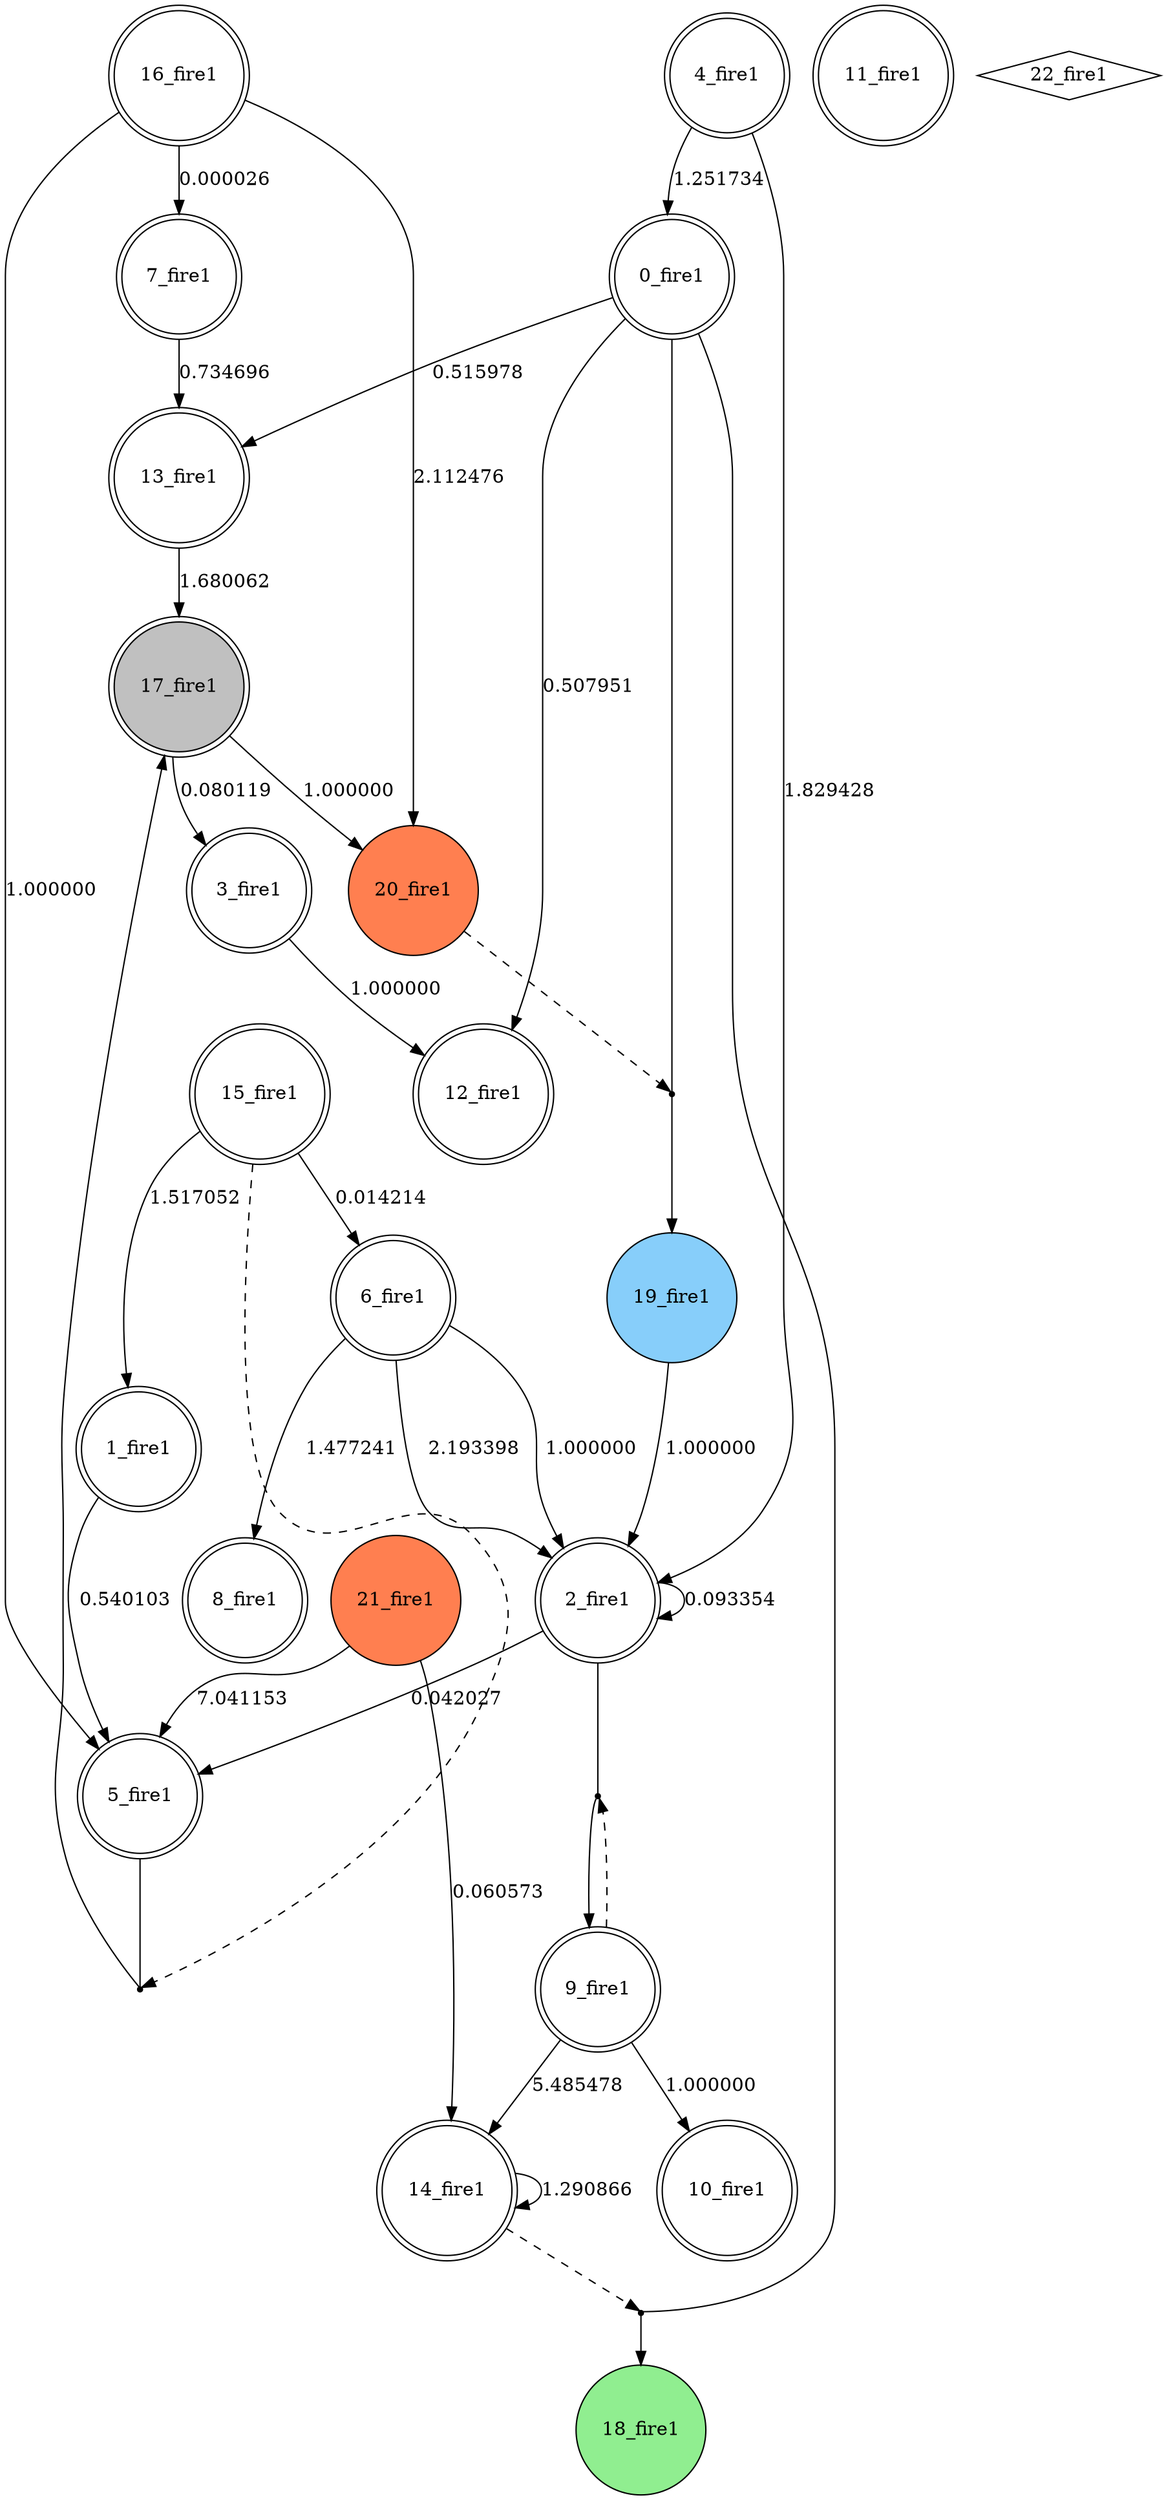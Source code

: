 digraph G {
 node[shape = circle]
0 [label="0_fire1",shape=doublecircle]
1 [label="1_fire1",shape=doublecircle]
2 [label="2_fire1",shape=doublecircle]
3 [label="3_fire1",shape=doublecircle]
4 [label="4_fire1",shape=doublecircle]
5 [label="5_fire1",shape=doublecircle]
6 [label="6_fire1",shape=doublecircle]
7 [label="7_fire1",shape=doublecircle]
8 [label="8_fire1",shape=doublecircle]
9 [label="9_fire1",shape=doublecircle]
10 [label="10_fire1",shape=doublecircle]
11 [label="11_fire1",shape=doublecircle]
12 [label="12_fire1",shape=doublecircle]
13 [label="13_fire1",shape=doublecircle]
14 [label="14_fire1",shape=doublecircle]
15 [label="15_fire1",shape=doublecircle]
16 [label="16_fire1",shape=doublecircle]
17 [label="17_fire1",shape=doublecircle, style=filled, fillcolor=gray]
18 [label="18_fire1",style=filled, fillcolor=lightgreen]
19 [label="19_fire1",style=filled, fillcolor=lightskyblue]
20 [label="20_fire1",style=filled, fillcolor=coral]
21 [label="21_fire1",style=filled, fillcolor=coral]
22 [label="22_fire1",shape=diamond]
24 [shape=point, label=""]
15 -> 24 [style=dashed] 
5 -> 24 [dir=none]
24 -> 17 
15 -> 6 [label="0.014214"]
9 -> 14 [label="5.485478"]
3 -> 12 [label="1.000000"]
21 -> 5 [label="7.041153"]
1 -> 5 [label="0.540103"]
15 -> 1 [label="1.517052"]
2 -> 2 [label="0.093354"]
14 -> 14 [label="1.290866"]
16 -> 7 [label="0.000026"]
0 -> 13 [label="0.515978"]
7 -> 13 [label="0.734696"]
13 -> 17 [label="1.680062"]
21 -> 14 [label="0.060573"]
25 [shape=point, label=""]
9 -> 25 [style=dashed] 
2 -> 25 [dir=none]
25 -> 9 
4 -> 2 [label="1.829428"]
6 -> 8 [label="1.477241"]
26 [shape=point, label=""]
14 -> 26 [style=dashed] 
0 -> 26 [dir=none]
26 -> 18 
16 -> 5 [label="1.000000"]
19 -> 2 [label="1.000000"]
17 -> 3 [label="0.080119"]
6 -> 2 [label="2.193398"]
17 -> 20 [label="1.000000"]
2 -> 5 [label="0.042027"]
0 -> 12 [label="0.507951"]
16 -> 20 [label="2.112476"]
27 [shape=point, label=""]
20 -> 27 [style=dashed] 
0 -> 27 [dir=none]
27 -> 19 
4 -> 0 [label="1.251734"]
9 -> 10 [label="1.000000"]
6 -> 2 [label="1.000000"]
}
